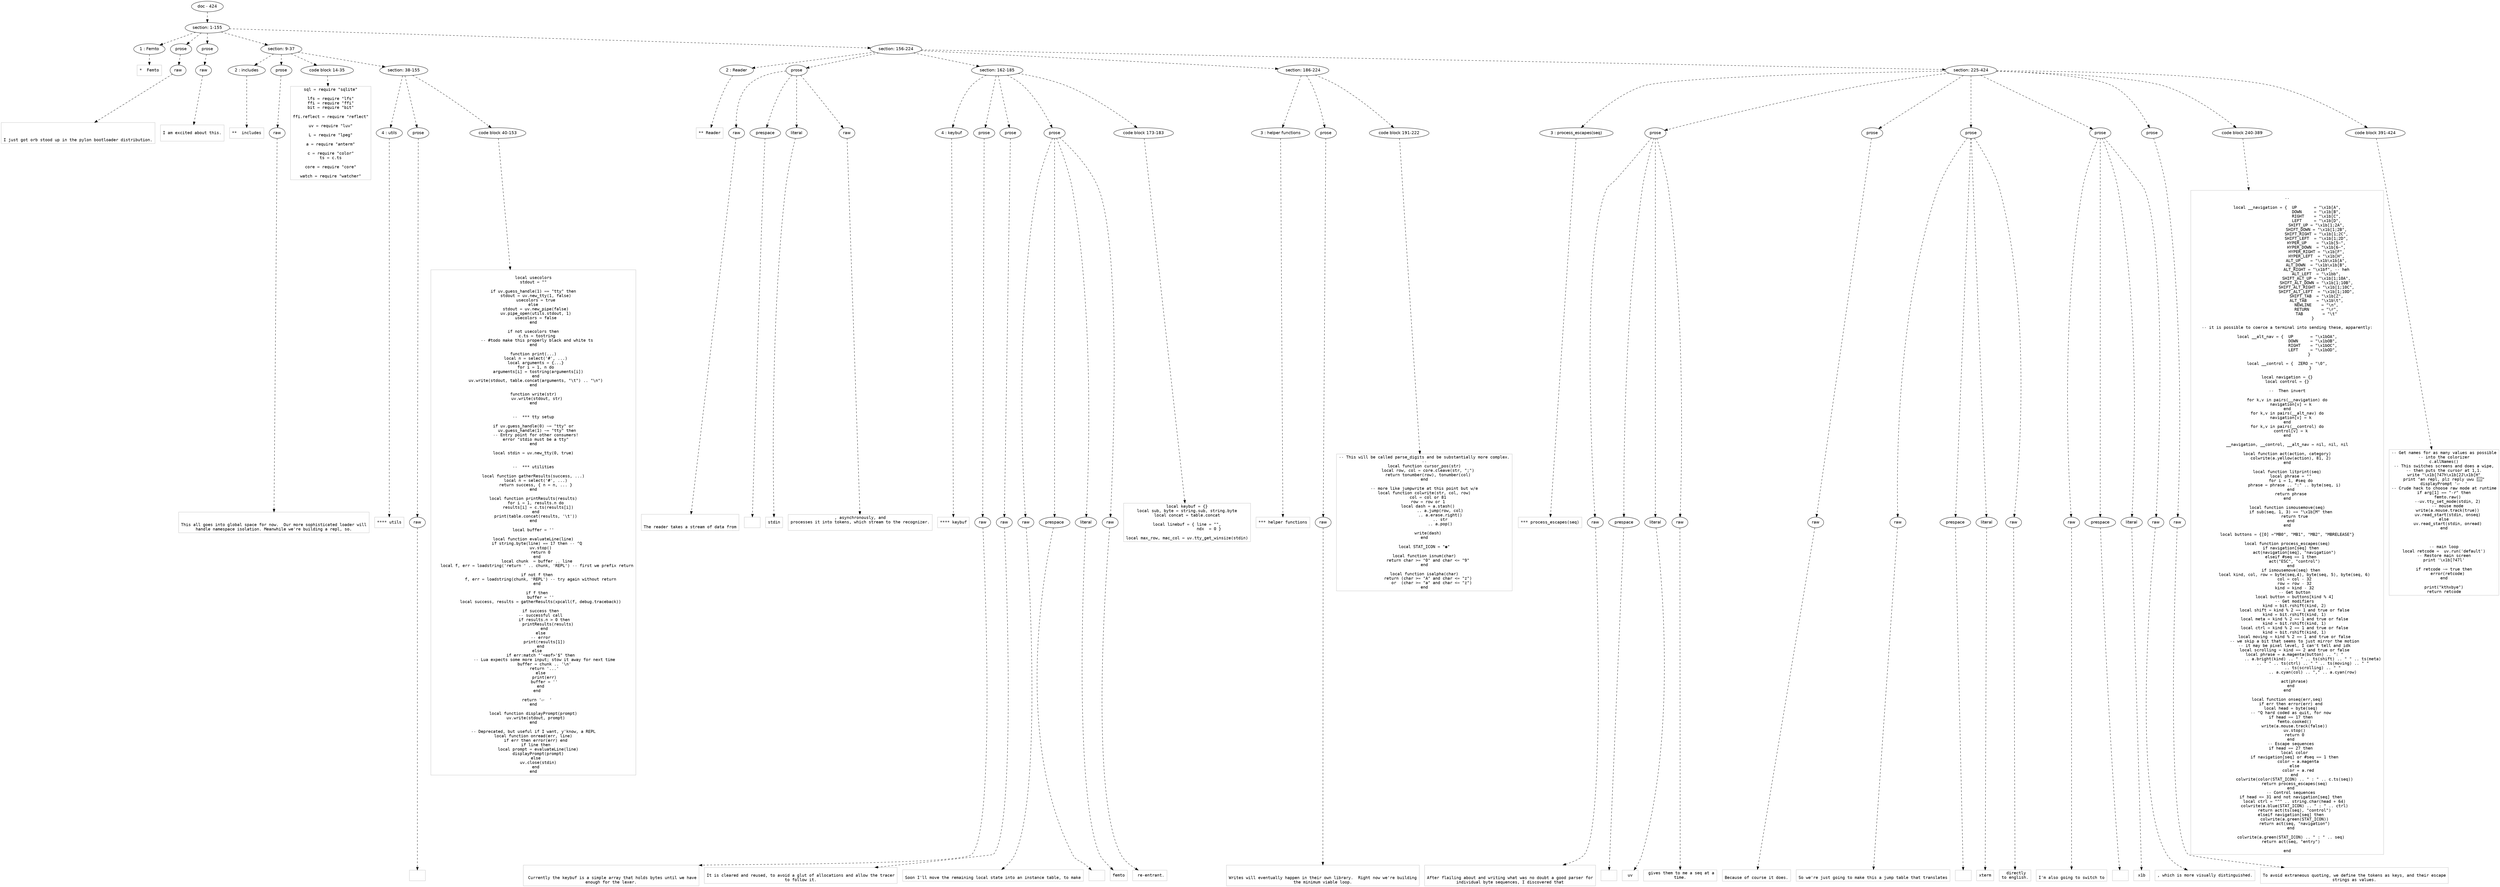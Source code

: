 digraph lpegNode {

node [fontname=Helvetica]
edge [style=dashed]

doc_0 [label="doc - 424"]


doc_0 -> { section_1}
{rank=same; section_1}

section_1 [label="section: 1-155"]


// END RANK doc_0

section_1 -> { header_2 prose_3 prose_4 section_5 section_6}
{rank=same; header_2 prose_3 prose_4 section_5 section_6}

header_2 [label="1 : Femto"]

prose_3 [label="prose"]

prose_4 [label="prose"]

section_5 [label="section: 9-37"]

section_6 [label="section: 156-224"]


// END RANK section_1

header_2 -> leaf_7
leaf_7  [color=Gray,shape=rectangle,fontname=Inconsolata,label="*  Femto"]
// END RANK header_2

prose_3 -> { raw_8}
{rank=same; raw_8}

raw_8 [label="raw"]


// END RANK prose_3

raw_8 -> leaf_9
leaf_9  [color=Gray,shape=rectangle,fontname=Inconsolata,label="


I just got orb stood up in the pylon bootloader distribution.
"]
// END RANK raw_8

prose_4 -> { raw_10}
{rank=same; raw_10}

raw_10 [label="raw"]


// END RANK prose_4

raw_10 -> leaf_11
leaf_11  [color=Gray,shape=rectangle,fontname=Inconsolata,label="
I am excited about this.

"]
// END RANK raw_10

section_5 -> { header_12 prose_13 codeblock_14 section_15}
{rank=same; header_12 prose_13 codeblock_14 section_15}

header_12 [label="2 : includes"]

prose_13 [label="prose"]

codeblock_14 [label="code block 14-35"]

section_15 [label="section: 38-155"]


// END RANK section_5

header_12 -> leaf_16
leaf_16  [color=Gray,shape=rectangle,fontname=Inconsolata,label="**  includes"]
// END RANK header_12

prose_13 -> { raw_17}
{rank=same; raw_17}

raw_17 [label="raw"]


// END RANK prose_13

raw_17 -> leaf_18
leaf_18  [color=Gray,shape=rectangle,fontname=Inconsolata,label="

This all goes into global space for now.  Our more sophisticated loader will
handle namespace isolation. Meanwhile we're building a repl, so.
"]
// END RANK raw_17

codeblock_14 -> leaf_19
leaf_19  [color=Gray,shape=rectangle,fontname=Inconsolata,label="sql = require \"sqlite\"

lfs = require \"lfs\"
ffi = require \"ffi\"
bit = require \"bit\"

ffi.reflect = require \"reflect\"

uv = require \"luv\"

L = require \"lpeg\"

a = require \"anterm\"

c = require \"color\"
ts = c.ts

core = require \"core\"

watch = require \"watcher\""]
// END RANK codeblock_14

section_15 -> { header_20 prose_21 codeblock_22}
{rank=same; header_20 prose_21 codeblock_22}

header_20 [label="4 : utils"]

prose_21 [label="prose"]

codeblock_22 [label="code block 40-153"]


// END RANK section_15

header_20 -> leaf_23
leaf_23  [color=Gray,shape=rectangle,fontname=Inconsolata,label="**** utils"]
// END RANK header_20

prose_21 -> { raw_24}
{rank=same; raw_24}

raw_24 [label="raw"]


// END RANK prose_21

raw_24 -> leaf_25
leaf_25  [color=Gray,shape=rectangle,fontname=Inconsolata,label="
"]
// END RANK raw_24

codeblock_22 -> leaf_26
leaf_26  [color=Gray,shape=rectangle,fontname=Inconsolata,label="
local usecolors
stdout = \"\"

if uv.guess_handle(1) == \"tty\" then
  stdout = uv.new_tty(1, false)
  usecolors = true
else
  stdout = uv.new_pipe(false)
  uv.pipe_open(utils.stdout, 1)
  usecolors = false
end

if not usecolors then
   c.ts = tostring
   -- #todo make this properly black and white ts
end

function print(...)
  local n = select('#', ...)
  local arguments = {...}
  for i = 1, n do
    arguments[i] = tostring(arguments[i])
  end
  uv.write(stdout, table.concat(arguments, \"\\t\") .. \"\\n\")
end

function write(str)
   uv.write(stdout, str)
end


--  *** tty setup

if uv.guess_handle(0) ~= \"tty\" or
   uv.guess_handle(1) ~= \"tty\" then
  -- Entry point for other consumers!
  error \"stdio must be a tty\"
end

local stdin = uv.new_tty(0, true)


--  *** utilities

local function gatherResults(success, ...)
  local n = select('#', ...)
  return success, { n = n, ... }
end

local function printResults(results)
  for i = 1, results.n do
    results[i] = c.ts(results[i])
  end
  print(table.concat(results, '\\t'))
end

local buffer = ''

local function evaluateLine(line)
   if string.byte(line) == 17 then -- ^Q
      uv.stop()
      return 0
   end
   local chunk  = buffer .. line
   local f, err = loadstring('return ' .. chunk, 'REPL') -- first we prefix return

   if not f then
      f, err = loadstring(chunk, 'REPL') -- try again without return
   end

   if f then
      buffer = ''
      local success, results = gatherResults(xpcall(f, debug.traceback))

      if success then
      -- successful call
         if results.n > 0 then
            printResults(results)
         end
      else
      -- error
         print(results[1])
      end
   else
      if err:match \"'<eof>'$\" then
         -- Lua expects some more input; stow it away for next time
         buffer = chunk .. '\\n'
         return '...'
      else
         print(err)
         buffer = ''
      end
   end

   return '👉  '
end

local function displayPrompt(prompt)
  uv.write(stdout, prompt)
end

-- Deprecated, but useful if I want, y'know, a REPL
local function onread(err, line)
  if err then error(err) end
  if line then
    local prompt = evaluateLine(line)
    displayPrompt(prompt)
  else
    uv.close(stdin)
  end
end"]
// END RANK codeblock_22

section_6 -> { header_27 prose_28 section_29 section_30 section_31}
{rank=same; header_27 prose_28 section_29 section_30 section_31}

header_27 [label="2 : Reader"]

prose_28 [label="prose"]

section_29 [label="section: 162-185"]

section_30 [label="section: 186-224"]

section_31 [label="section: 225-424"]


// END RANK section_6

header_27 -> leaf_32
leaf_32  [color=Gray,shape=rectangle,fontname=Inconsolata,label="** Reader"]
// END RANK header_27

prose_28 -> { raw_33 prespace_34 literal_35 raw_36}
{rank=same; raw_33 prespace_34 literal_35 raw_36}

raw_33 [label="raw"]

prespace_34 [label="prespace"]

literal_35 [label="literal"]

raw_36 [label="raw"]


// END RANK prose_28

raw_33 -> leaf_37
leaf_37  [color=Gray,shape=rectangle,fontname=Inconsolata,label="

The reader takes a stream of data from"]
// END RANK raw_33

prespace_34 -> leaf_38
leaf_38  [color=Gray,shape=rectangle,fontname=Inconsolata,label=" "]
// END RANK prespace_34

literal_35 -> leaf_39
leaf_39  [color=Gray,shape=rectangle,fontname=Inconsolata,label="stdin"]
// END RANK literal_35

raw_36 -> leaf_40
leaf_40  [color=Gray,shape=rectangle,fontname=Inconsolata,label=", asynchronously, and
processes it into tokens, which stream to the recognizer.

"]
// END RANK raw_36

section_29 -> { header_41 prose_42 prose_43 prose_44 codeblock_45}
{rank=same; header_41 prose_42 prose_43 prose_44 codeblock_45}

header_41 [label="4 : keybuf"]

prose_42 [label="prose"]

prose_43 [label="prose"]

prose_44 [label="prose"]

codeblock_45 [label="code block 173-183"]


// END RANK section_29

header_41 -> leaf_46
leaf_46  [color=Gray,shape=rectangle,fontname=Inconsolata,label="**** keybuf"]
// END RANK header_41

prose_42 -> { raw_47}
{rank=same; raw_47}

raw_47 [label="raw"]


// END RANK prose_42

raw_47 -> leaf_48
leaf_48  [color=Gray,shape=rectangle,fontname=Inconsolata,label="

 Currently the keybuf is a simple array that holds bytes until we have
enough for the lexer.
"]
// END RANK raw_47

prose_43 -> { raw_49}
{rank=same; raw_49}

raw_49 [label="raw"]


// END RANK prose_43

raw_49 -> leaf_50
leaf_50  [color=Gray,shape=rectangle,fontname=Inconsolata,label="
It is cleared and reused, to avoid a glut of allocations and allow the tracer
to follow it.
"]
// END RANK raw_49

prose_44 -> { raw_51 prespace_52 literal_53 raw_54}
{rank=same; raw_51 prespace_52 literal_53 raw_54}

raw_51 [label="raw"]

prespace_52 [label="prespace"]

literal_53 [label="literal"]

raw_54 [label="raw"]


// END RANK prose_44

raw_51 -> leaf_55
leaf_55  [color=Gray,shape=rectangle,fontname=Inconsolata,label="
Soon I'll move the remaining local state into an instance table, to make"]
// END RANK raw_51

prespace_52 -> leaf_56
leaf_56  [color=Gray,shape=rectangle,fontname=Inconsolata,label=""]
// END RANK prespace_52

literal_53 -> leaf_57
leaf_57  [color=Gray,shape=rectangle,fontname=Inconsolata,label="femto"]
// END RANK literal_53

raw_54 -> leaf_58
leaf_58  [color=Gray,shape=rectangle,fontname=Inconsolata,label=" re-entrant.
"]
// END RANK raw_54

codeblock_45 -> leaf_59
leaf_59  [color=Gray,shape=rectangle,fontname=Inconsolata,label="local keybuf = {}
local sub, byte = string.sub, string.byte
local concat = table.concat

local linebuf = { line = \"\",
                  ndx  = 0 }

local max_row, mac_col = uv.tty_get_winsize(stdin)
"]
// END RANK codeblock_45

section_30 -> { header_60 prose_61 codeblock_62}
{rank=same; header_60 prose_61 codeblock_62}

header_60 [label="3 : helper functions"]

prose_61 [label="prose"]

codeblock_62 [label="code block 191-222"]


// END RANK section_30

header_60 -> leaf_63
leaf_63  [color=Gray,shape=rectangle,fontname=Inconsolata,label="*** helper functions"]
// END RANK header_60

prose_61 -> { raw_64}
{rank=same; raw_64}

raw_64 [label="raw"]


// END RANK prose_61

raw_64 -> leaf_65
leaf_65  [color=Gray,shape=rectangle,fontname=Inconsolata,label="

Writes will eventually happen in their own library.  Right now we're building
the minimum viable loop.
"]
// END RANK raw_64

codeblock_62 -> leaf_66
leaf_66  [color=Gray,shape=rectangle,fontname=Inconsolata,label="-- This will be called parse_digits and be substantially more complex.
--
local function cursor_pos(str)
   local row, col = core.cleave(str, \";\")
   return tonumber(row), tonumber(col)
end

-- more like jumpwrite at this point but w/e
local function colwrite(str, col, row)
   col = col or 81
   row = row or 1
   local dash = a.stash()
             .. a.jump(row, col)
             .. a.erase.right()
             .. str
             .. a.pop()

   write(dash)
end

local STAT_ICON = \"◉\"

local function isnum(char)
   return char >= \"0\" and char <= \"9\"
end

local function isalpha(char)
   return (char >= \"A\" and char <= \"z\")
      or  (char >= \"a\" and char <= \"z\")
end"]
// END RANK codeblock_62

section_31 -> { header_67 prose_68 prose_69 prose_70 prose_71 prose_72 codeblock_73 codeblock_74}
{rank=same; header_67 prose_68 prose_69 prose_70 prose_71 prose_72 codeblock_73 codeblock_74}

header_67 [label="3 : process_escapes(seq)"]

prose_68 [label="prose"]

prose_69 [label="prose"]

prose_70 [label="prose"]

prose_71 [label="prose"]

prose_72 [label="prose"]

codeblock_73 [label="code block 240-389"]

codeblock_74 [label="code block 391-424"]


// END RANK section_31

header_67 -> leaf_75
leaf_75  [color=Gray,shape=rectangle,fontname=Inconsolata,label="*** process_escapes(seq)"]
// END RANK header_67

prose_68 -> { raw_76 prespace_77 literal_78 raw_79}
{rank=same; raw_76 prespace_77 literal_78 raw_79}

raw_76 [label="raw"]

prespace_77 [label="prespace"]

literal_78 [label="literal"]

raw_79 [label="raw"]


// END RANK prose_68

raw_76 -> leaf_80
leaf_80  [color=Gray,shape=rectangle,fontname=Inconsolata,label="

After flailing about and writing what was no doubt a good parser for
individual byte sequences, I discovered that"]
// END RANK raw_76

prespace_77 -> leaf_81
leaf_81  [color=Gray,shape=rectangle,fontname=Inconsolata,label=" "]
// END RANK prespace_77

literal_78 -> leaf_82
leaf_82  [color=Gray,shape=rectangle,fontname=Inconsolata,label="uv"]
// END RANK literal_78

raw_79 -> leaf_83
leaf_83  [color=Gray,shape=rectangle,fontname=Inconsolata,label=" gives them to me a seq at a
time.
"]
// END RANK raw_79

prose_69 -> { raw_84}
{rank=same; raw_84}

raw_84 [label="raw"]


// END RANK prose_69

raw_84 -> leaf_85
leaf_85  [color=Gray,shape=rectangle,fontname=Inconsolata,label="
Because of course it does.
"]
// END RANK raw_84

prose_70 -> { raw_86 prespace_87 literal_88 raw_89}
{rank=same; raw_86 prespace_87 literal_88 raw_89}

raw_86 [label="raw"]

prespace_87 [label="prespace"]

literal_88 [label="literal"]

raw_89 [label="raw"]


// END RANK prose_70

raw_86 -> leaf_90
leaf_90  [color=Gray,shape=rectangle,fontname=Inconsolata,label="
So we're just going to make this a jump table that translates"]
// END RANK raw_86

prespace_87 -> leaf_91
leaf_91  [color=Gray,shape=rectangle,fontname=Inconsolata,label=" "]
// END RANK prespace_87

literal_88 -> leaf_92
leaf_92  [color=Gray,shape=rectangle,fontname=Inconsolata,label="xterm"]
// END RANK literal_88

raw_89 -> leaf_93
leaf_93  [color=Gray,shape=rectangle,fontname=Inconsolata,label=" directly
to english.
"]
// END RANK raw_89

prose_71 -> { raw_94 prespace_95 literal_96 raw_97}
{rank=same; raw_94 prespace_95 literal_96 raw_97}

raw_94 [label="raw"]

prespace_95 [label="prespace"]

literal_96 [label="literal"]

raw_97 [label="raw"]


// END RANK prose_71

raw_94 -> leaf_98
leaf_98  [color=Gray,shape=rectangle,fontname=Inconsolata,label="
I'm also going to switch to"]
// END RANK raw_94

prespace_95 -> leaf_99
leaf_99  [color=Gray,shape=rectangle,fontname=Inconsolata,label=" "]
// END RANK prespace_95

literal_96 -> leaf_100
leaf_100  [color=Gray,shape=rectangle,fontname=Inconsolata,label="x1b"]
// END RANK literal_96

raw_97 -> leaf_101
leaf_101  [color=Gray,shape=rectangle,fontname=Inconsolata,label=", which is more visually distinguished.
"]
// END RANK raw_97

prose_72 -> { raw_102}
{rank=same; raw_102}

raw_102 [label="raw"]


// END RANK prose_72

raw_102 -> leaf_103
leaf_103  [color=Gray,shape=rectangle,fontname=Inconsolata,label="
To avoid extraneous quoting, we define the tokens as keys, and their escape
strings as values."]
// END RANK raw_102

codeblock_73 -> leaf_104
leaf_104  [color=Gray,shape=rectangle,fontname=Inconsolata,label="
--

local __navigation = {  UP       = \"\\x1b[A\",
                        DOWN     = \"\\x1b[B\",
                        RIGHT    = \"\\x1b[C\",
                        LEFT     = \"\\x1b[D\",
                        SHIFT_UP = \"\\x1b[1;2A\",
                        SHIFT_DOWN = \"\\x1b[1;2B\",
                        SHIFT_RIGHT = \"\\x1b[1;2C\",
                        SHIFT_LEFT  = \"\\x1b[1;2D\",
                        HYPER_UP    = \"\\x1b[5~\",
                        HYPER_DOWN  = \"\\x1b[6~\",
                        HYPER_RIGHT = \"\\x1b[F\",
                        HYPER_LEFT  = \"\\x1b[H\",
                        ALT_UP    = \"\\x1b\\x1b[A\",
                        ALT_DOWN  = \"\\x1b\\x1b[B\",
                        ALT_RIGHT = \"\\x1bf\", -- heh
                        ALT_LEFT  = \"\\x1bb\",
                        SHIFT_ALT_UP = \"\\x1b[1;10A\",
                        SHIFT_ALT_DOWN = \"\\x1b[1;10B\",
                        SHIFT_ALT_RIGHT = \"\\x1b[1;10C\",
                        SHIFT_ALT_LEFT  = \"\\x1b[1;10D\",
                        SHIFT_TAB  = \"\\x1b[Z\",
                        ALT_TAB    = \"\\x1b\\t\",
                        NEWLINE    = \"\\n\",
                        RETURN     = \"\\r\",
                        TAB        = \"\\t\"
                     }

-- it is possible to coerce a terminal into sending these, apparently:

local __alt_nav = {  UP       = \"\\x1bOA\",
                     DOWN     = \"\\x1bOB\",
                     RIGHT    = \"\\x1bOC\",
                     LEFT     = \"\\x1bOD\",
                  }

local __control = {  ZERO = \"\\0\",
                   }

local navigation = {}
local control = {}

--  Then invert

for k,v in pairs(__navigation) do
   navigation[v] = k
end
for k,v in pairs(__alt_nav) do
   navigation[v] = k
end
for k,v in pairs(__control) do
   control[v] = k
end

__navigation, __control, __alt_nav = nil, nil, nil

local function act(action, category)
   colwrite(a.yellow(action), 81, 2)
end

local function litprint(seq)
   local phrase = \"\"
   for i = 1, #seq do
      phrase = phrase .. \":\" .. byte(seq, i)
   end
   return phrase
end

local function ismousemove(seq)
   if sub(seq, 1, 3) == \"\\x1b[M\" then
      return true
   end
end

local buttons = {[0] =\"MB0\", \"MB1\", \"MB2\", \"MBRELEASE\"}

local function process_escapes(seq)
   if navigation[seq] then
      act(navigation[seq], \"navigation\")
   elseif #seq == 1 then
      act(\"ESC\", \"control\")
   end
   if ismousemove(seq) then
      local kind, col, row = byte(seq,4), byte(seq, 5), byte(seq, 6)
      col = col - 32
      row = row - 32
      kind = kind - 32
      -- Get button
      local button = buttons[kind % 4]
      -- Get modifiers
      kind = bit.rshift(kind, 2)
      local shift = kind % 2 == 1 and true or false
      kind = bit.rshift(kind, 1)
      local meta = kind % 2 == 1 and true or false
      kind = bit.rshift(kind, 1)
      local ctrl = kind % 2 == 1 and true or false
      kind = bit.rshift(kind, 1)
      local moving = kind % 2 == 1 and true or false
      -- we skip a bit that seems to just mirror the motion
      -- it may be pixel level, I can't tell and idk
      local scrolling = kind == 2 and true or false
      local phrase = a.magenta(button) .. \": \"
                     .. a.bright(kind) .. \" \" .. ts(shift) .. \" \" .. ts(meta)
                     .. \" \" .. ts(ctrl) .. \" \" .. ts(moving) .. \" \"
                     .. ts(scrolling) .. \" \"
                     .. a.cyan(col) .. \",\" .. a.cyan(row)

      act(phrase)
   end
end

local function onseq(err,seq)
   if err then error(err) end
   local head = byte(seq)
   -- ^Q hard coded as quit, for now
   if head == 17 then
      femto.cooked()
      write(a.mouse.track(false))
      uv.stop()
      return 0
   end
   -- Escape sequences
   if head == 27 then
      local color
      if navigation[seq] or #seq == 1 then
         color = a.magenta
      else
         color = a.red
      end
      colwrite(color(STAT_ICON) .. \" : \" .. c.ts(seq))
      return process_escapes(seq)
   end
   -- Control sequences
   if head <= 31 and not navigation[seq] then
      local ctrl = \"^\" .. string.char(head + 64)
      colwrite(a.blue(STAT_ICON) .. \" : \" .. ctrl)
      return act(ts(seq), \"control\")
   elseif navigation[seq] then
      colwrite(a.green(STAT_ICON))
      return act(seq, \"navigation\")
   end

   colwrite(a.green(STAT_ICON) .. \" : \" .. seq)
   return act(seq, \"entry\")

end"]
// END RANK codeblock_73

codeblock_74 -> leaf_105
leaf_105  [color=Gray,shape=rectangle,fontname=Inconsolata,label="-- Get names for as many values as possible
-- into the colorizer
c.allNames()
-- This switches screens and does a wipe,
-- then puts the cursor at 1,1.
write \"\\x1b[?47h\\x1b[2J\\x1b[H\"
print \"an repl, plz reply uwu 👀\"
displayPrompt '👉  '
-- Crude hack to choose raw mode at runtime
if arg[1] == \"-r\" then
   femto.raw()
   --uv.tty_set_mode(stdin, 2)
   -- mouse mode
   write(a.mouse.track(true))
   uv.read_start(stdin, onseq)
else
   uv.read_start(stdin, onread)
end



-- main loop
local retcode =  uv.run('default')
-- Restore main screen
print '\\x1b[?47l'

if retcode ~= true then
   error(retcode)
end

print(\"kthxbye\")
return retcode"]
// END RANK codeblock_74


}
